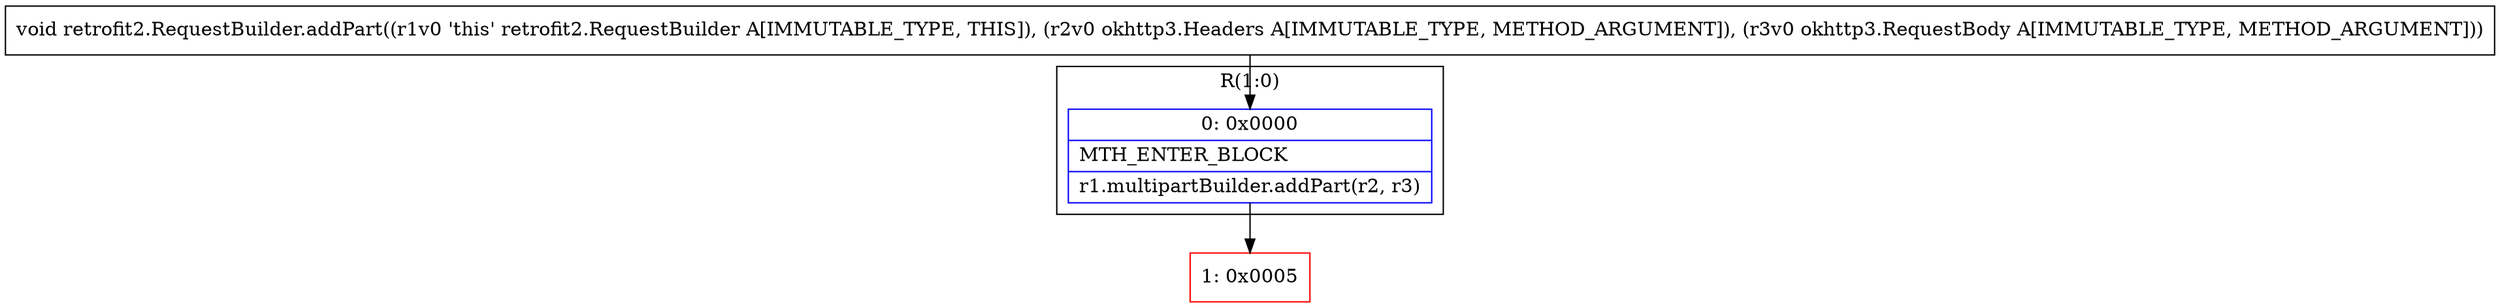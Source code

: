 digraph "CFG forretrofit2.RequestBuilder.addPart(Lokhttp3\/Headers;Lokhttp3\/RequestBody;)V" {
subgraph cluster_Region_1536519856 {
label = "R(1:0)";
node [shape=record,color=blue];
Node_0 [shape=record,label="{0\:\ 0x0000|MTH_ENTER_BLOCK\l|r1.multipartBuilder.addPart(r2, r3)\l}"];
}
Node_1 [shape=record,color=red,label="{1\:\ 0x0005}"];
MethodNode[shape=record,label="{void retrofit2.RequestBuilder.addPart((r1v0 'this' retrofit2.RequestBuilder A[IMMUTABLE_TYPE, THIS]), (r2v0 okhttp3.Headers A[IMMUTABLE_TYPE, METHOD_ARGUMENT]), (r3v0 okhttp3.RequestBody A[IMMUTABLE_TYPE, METHOD_ARGUMENT])) }"];
MethodNode -> Node_0;
Node_0 -> Node_1;
}

